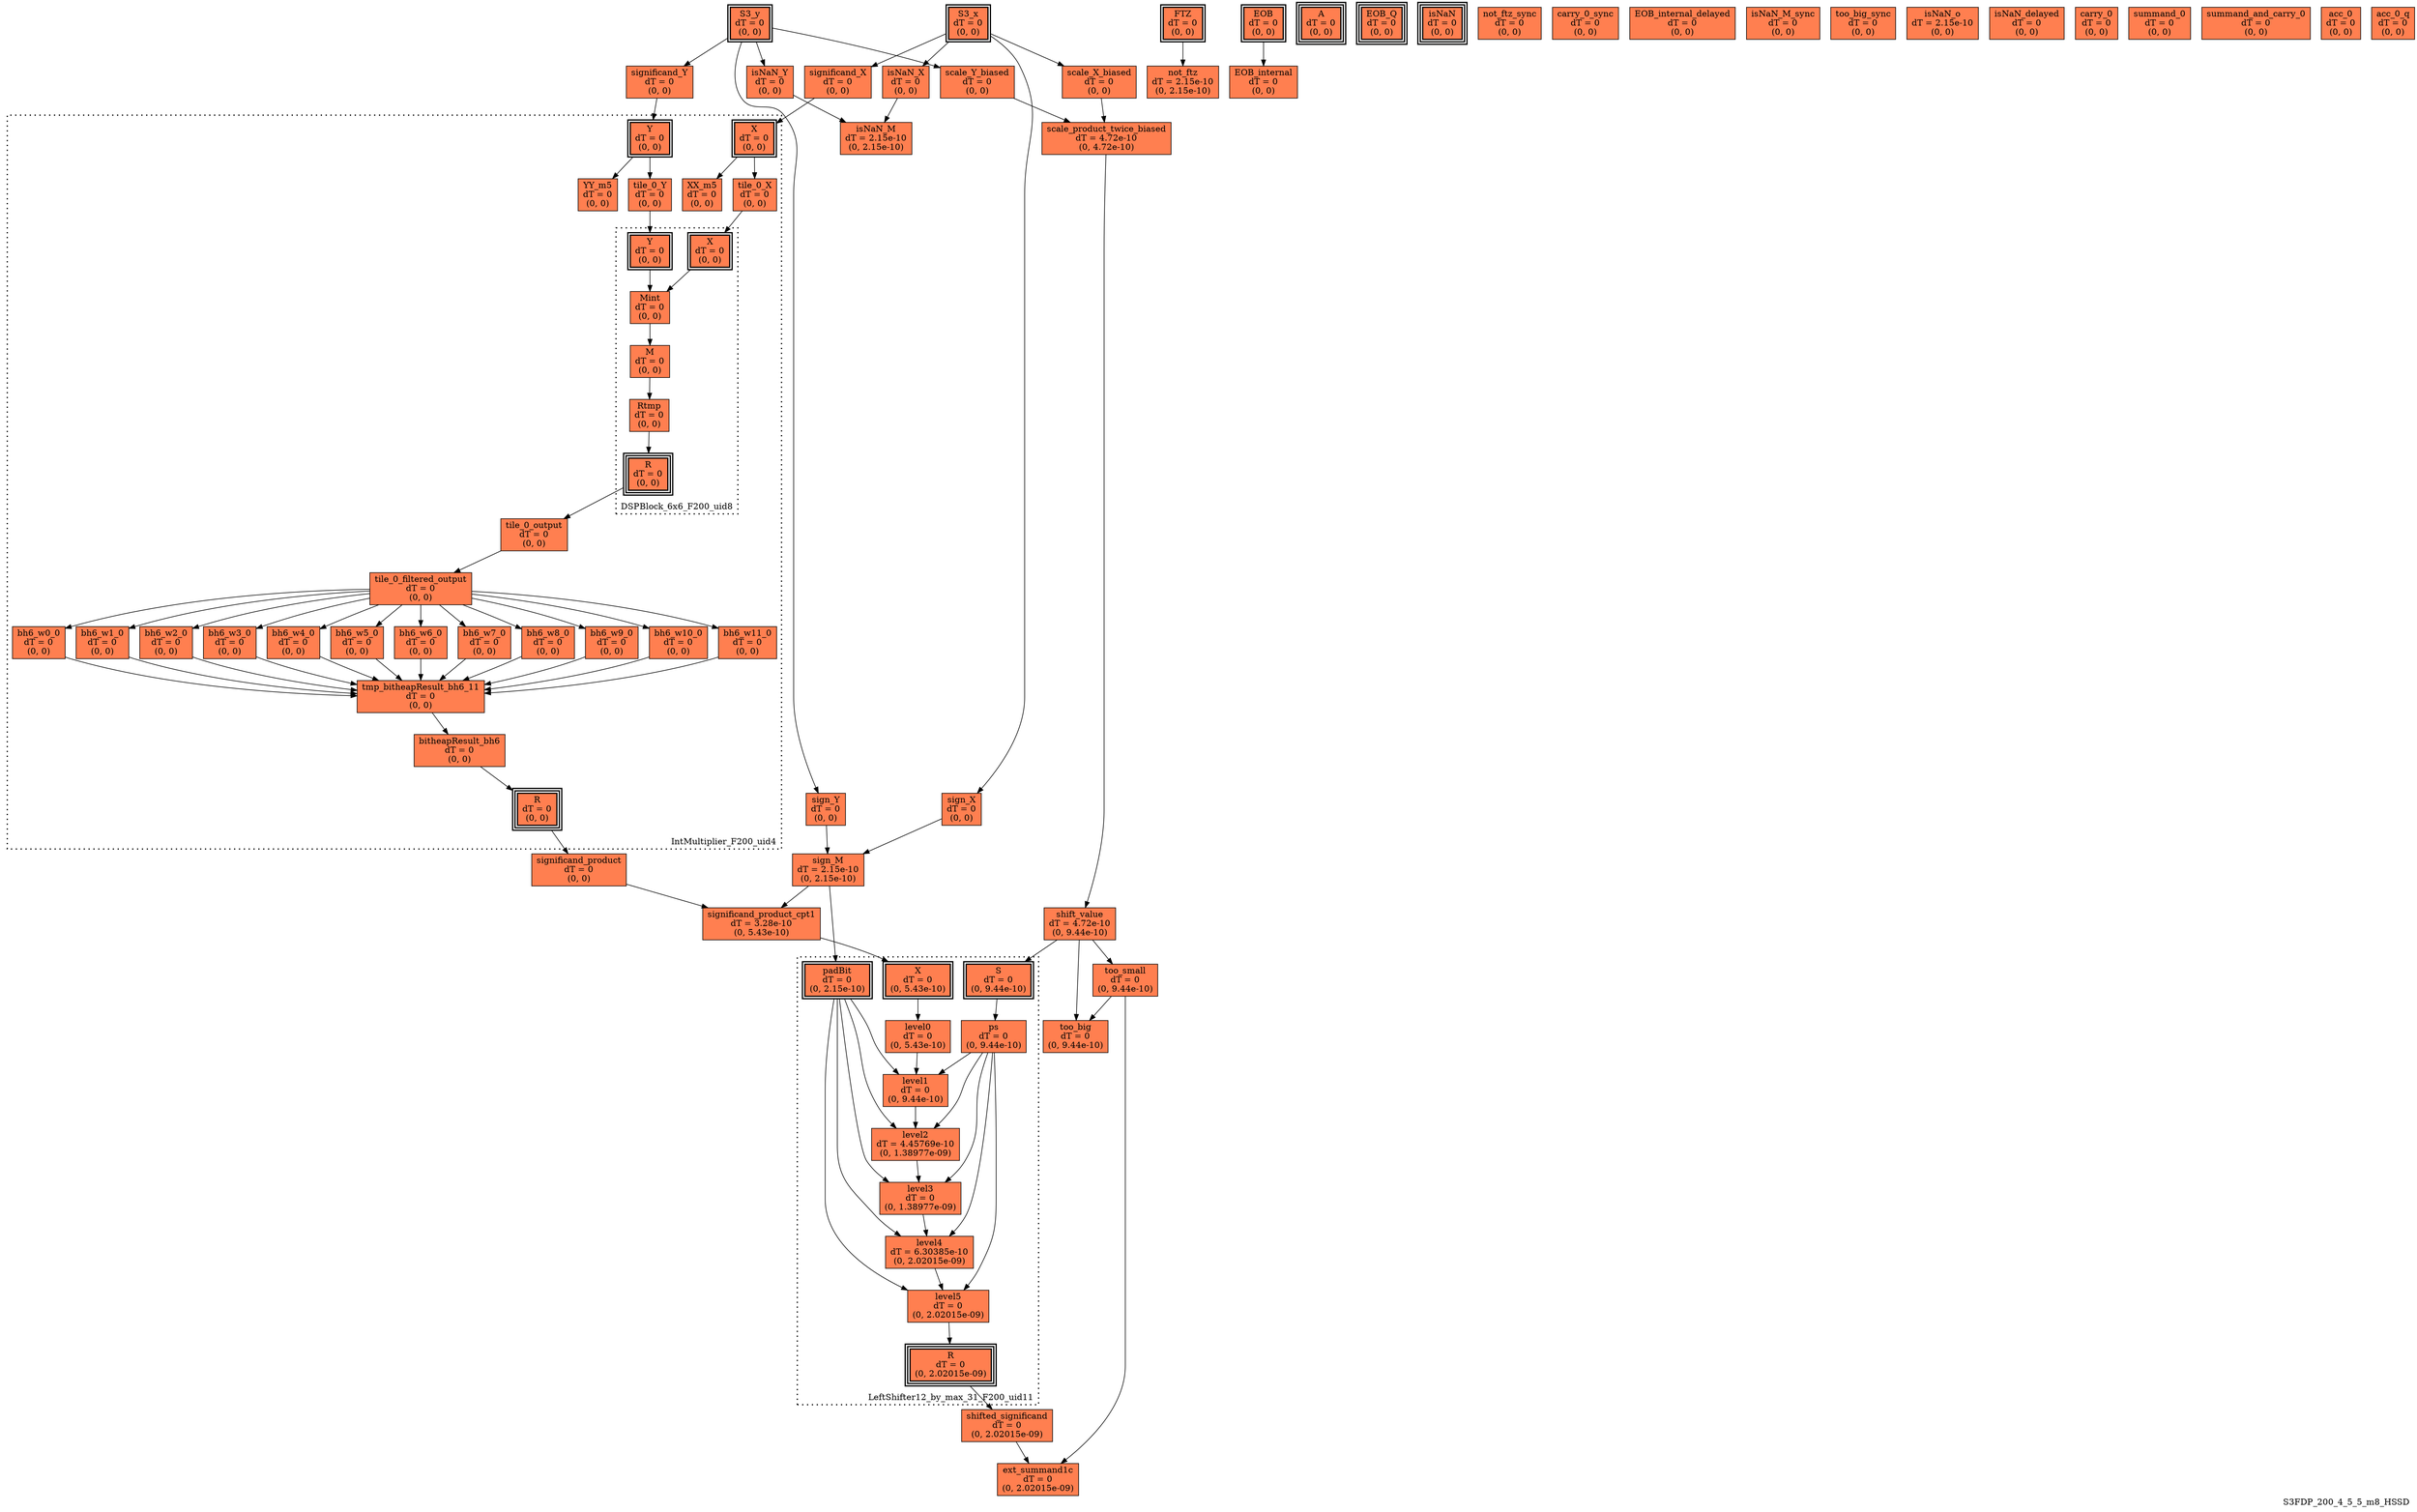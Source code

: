 digraph S3FDP_200_4_5_5_m8_HSSD
{
	//graph drawing options
	label=S3FDP_200_4_5_5_m8_HSSD;
	labelloc=bottom;
	labeljust=right;
	ratio=auto;
	nodesep=0.25;
	ranksep=0.5;

	//input/output signals of operator S3FDP_200_4_5_5_m8_HSSD
	S3_x__S3FDP_200_4_5_5_m8_HSSD [ label="S3_x\ndT = 0\n(0, 0)", shape=box, color=black, style="bold, filled", fillcolor=coral, peripheries=2 ];
	S3_y__S3FDP_200_4_5_5_m8_HSSD [ label="S3_y\ndT = 0\n(0, 0)", shape=box, color=black, style="bold, filled", fillcolor=coral, peripheries=2 ];
	FTZ__S3FDP_200_4_5_5_m8_HSSD [ label="FTZ\ndT = 0\n(0, 0)", shape=box, color=black, style="bold, filled", fillcolor=coral, peripheries=2 ];
	EOB__S3FDP_200_4_5_5_m8_HSSD [ label="EOB\ndT = 0\n(0, 0)", shape=box, color=black, style="bold, filled", fillcolor=coral, peripheries=2 ];
	A__S3FDP_200_4_5_5_m8_HSSD [ label="A\ndT = 0\n(0, 0)", shape=box, color=black, style="bold, filled", fillcolor=coral, peripheries=3 ];
	EOB_Q__S3FDP_200_4_5_5_m8_HSSD [ label="EOB_Q\ndT = 0\n(0, 0)", shape=box, color=black, style="bold, filled", fillcolor=coral, peripheries=3 ];
	isNaN__S3FDP_200_4_5_5_m8_HSSD [ label="isNaN\ndT = 0\n(0, 0)", shape=box, color=black, style="bold, filled", fillcolor=coral, peripheries=3 ];
	{rank=same S3_x__S3FDP_200_4_5_5_m8_HSSD, S3_y__S3FDP_200_4_5_5_m8_HSSD, FTZ__S3FDP_200_4_5_5_m8_HSSD, EOB__S3FDP_200_4_5_5_m8_HSSD};
	{rank=same A__S3FDP_200_4_5_5_m8_HSSD, EOB_Q__S3FDP_200_4_5_5_m8_HSSD, isNaN__S3FDP_200_4_5_5_m8_HSSD};
	//internal signals of operator S3FDP_200_4_5_5_m8_HSSD
	sign_X__S3FDP_200_4_5_5_m8_HSSD [ label="sign_X\ndT = 0\n(0, 0)", shape=box, color=black, style=filled, fillcolor=coral, peripheries=1 ];
	sign_Y__S3FDP_200_4_5_5_m8_HSSD [ label="sign_Y\ndT = 0\n(0, 0)", shape=box, color=black, style=filled, fillcolor=coral, peripheries=1 ];
	sign_M__S3FDP_200_4_5_5_m8_HSSD [ label="sign_M\ndT = 2.15e-10\n(0, 2.15e-10)", shape=box, color=black, style=filled, fillcolor=coral, peripheries=1 ];
	isNaN_X__S3FDP_200_4_5_5_m8_HSSD [ label="isNaN_X\ndT = 0\n(0, 0)", shape=box, color=black, style=filled, fillcolor=coral, peripheries=1 ];
	isNaN_Y__S3FDP_200_4_5_5_m8_HSSD [ label="isNaN_Y\ndT = 0\n(0, 0)", shape=box, color=black, style=filled, fillcolor=coral, peripheries=1 ];
	isNaN_M__S3FDP_200_4_5_5_m8_HSSD [ label="isNaN_M\ndT = 2.15e-10\n(0, 2.15e-10)", shape=box, color=black, style=filled, fillcolor=coral, peripheries=1 ];
	significand_X__S3FDP_200_4_5_5_m8_HSSD [ label="significand_X\ndT = 0\n(0, 0)", shape=box, color=black, style=filled, fillcolor=coral, peripheries=1 ];
	significand_Y__S3FDP_200_4_5_5_m8_HSSD [ label="significand_Y\ndT = 0\n(0, 0)", shape=box, color=black, style=filled, fillcolor=coral, peripheries=1 ];
	significand_product__S3FDP_200_4_5_5_m8_HSSD [ label="significand_product\ndT = 0\n(0, 0)", shape=box, color=black, style=filled, fillcolor=coral, peripheries=1 ];
	scale_X_biased__S3FDP_200_4_5_5_m8_HSSD [ label="scale_X_biased\ndT = 0\n(0, 0)", shape=box, color=black, style=filled, fillcolor=coral, peripheries=1 ];
	scale_Y_biased__S3FDP_200_4_5_5_m8_HSSD [ label="scale_Y_biased\ndT = 0\n(0, 0)", shape=box, color=black, style=filled, fillcolor=coral, peripheries=1 ];
	scale_product_twice_biased__S3FDP_200_4_5_5_m8_HSSD [ label="scale_product_twice_biased\ndT = 4.72e-10\n(0, 4.72e-10)", shape=box, color=black, style=filled, fillcolor=coral, peripheries=1 ];
	significand_product_cpt1__S3FDP_200_4_5_5_m8_HSSD [ label="significand_product_cpt1\ndT = 3.28e-10\n(0, 5.43e-10)", shape=box, color=black, style=filled, fillcolor=coral, peripheries=1 ];
	shift_value__S3FDP_200_4_5_5_m8_HSSD [ label="shift_value\ndT = 4.72e-10\n(0, 9.44e-10)", shape=box, color=black, style=filled, fillcolor=coral, peripheries=1 ];
	shifted_significand__S3FDP_200_4_5_5_m8_HSSD [ label="shifted_significand\ndT = 0\n(0, 2.02015e-09)", shape=box, color=black, style=filled, fillcolor=coral, peripheries=1 ];
	too_small__S3FDP_200_4_5_5_m8_HSSD [ label="too_small\ndT = 0\n(0, 9.44e-10)", shape=box, color=black, style=filled, fillcolor=coral, peripheries=1 ];
	too_big__S3FDP_200_4_5_5_m8_HSSD [ label="too_big\ndT = 0\n(0, 9.44e-10)", shape=box, color=black, style=filled, fillcolor=coral, peripheries=1 ];
	ext_summand1c__S3FDP_200_4_5_5_m8_HSSD [ label="ext_summand1c\ndT = 0\n(0, 2.02015e-09)", shape=box, color=black, style=filled, fillcolor=coral, peripheries=1 ];
	not_ftz__S3FDP_200_4_5_5_m8_HSSD [ label="not_ftz\ndT = 2.15e-10\n(0, 2.15e-10)", shape=box, color=black, style=filled, fillcolor=coral, peripheries=1 ];
	EOB_internal__S3FDP_200_4_5_5_m8_HSSD [ label="EOB_internal\ndT = 0\n(0, 0)", shape=box, color=black, style=filled, fillcolor=coral, peripheries=1 ];
	not_ftz_sync__S3FDP_200_4_5_5_m8_HSSD [ label="not_ftz_sync\ndT = 0\n(0, 0)", shape=box, color=black, style=filled, fillcolor=coral, peripheries=1 ];
	carry_0_sync__S3FDP_200_4_5_5_m8_HSSD [ label="carry_0_sync\ndT = 0\n(0, 0)", shape=box, color=black, style=filled, fillcolor=coral, peripheries=1 ];
	EOB_internal_delayed__S3FDP_200_4_5_5_m8_HSSD [ label="EOB_internal_delayed\ndT = 0\n(0, 0)", shape=box, color=black, style=filled, fillcolor=coral, peripheries=1 ];
	isNaN_M_sync__S3FDP_200_4_5_5_m8_HSSD [ label="isNaN_M_sync\ndT = 0\n(0, 0)", shape=box, color=black, style=filled, fillcolor=coral, peripheries=1 ];
	too_big_sync__S3FDP_200_4_5_5_m8_HSSD [ label="too_big_sync\ndT = 0\n(0, 0)", shape=box, color=black, style=filled, fillcolor=coral, peripheries=1 ];
	isNaN_o__S3FDP_200_4_5_5_m8_HSSD [ label="isNaN_o\ndT = 2.15e-10\n(0, 0)", shape=box, color=black, style=filled, fillcolor=coral, peripheries=1 ];
	isNaN_delayed__S3FDP_200_4_5_5_m8_HSSD [ label="isNaN_delayed\ndT = 0\n(0, 0)", shape=box, color=black, style=filled, fillcolor=coral, peripheries=1 ];
	carry_0__S3FDP_200_4_5_5_m8_HSSD [ label="carry_0\ndT = 0\n(0, 0)", shape=box, color=black, style=filled, fillcolor=coral, peripheries=1 ];
	summand_0__S3FDP_200_4_5_5_m8_HSSD [ label="summand_0\ndT = 0\n(0, 0)", shape=box, color=black, style=filled, fillcolor=coral, peripheries=1 ];
	summand_and_carry_0__S3FDP_200_4_5_5_m8_HSSD [ label="summand_and_carry_0\ndT = 0\n(0, 0)", shape=box, color=black, style=filled, fillcolor=coral, peripheries=1 ];
	acc_0__S3FDP_200_4_5_5_m8_HSSD [ label="acc_0\ndT = 0\n(0, 0)", shape=box, color=black, style=filled, fillcolor=coral, peripheries=1 ];
	acc_0_q__S3FDP_200_4_5_5_m8_HSSD [ label="acc_0_q\ndT = 0\n(0, 0)", shape=box, color=black, style=filled, fillcolor=coral, peripheries=1 ];

	//subcomponents of operator S3FDP_200_4_5_5_m8_HSSD

	subgraph cluster_IntMultiplier_F200_uid4
	{
		//graph drawing options
		label=IntMultiplier_F200_uid4;
		labelloc=bottom;
		labeljust=right;
		style="bold, dotted";
		ratio=auto;
		nodesep=0.25;
		ranksep=0.5;

		//input/output signals of operator IntMultiplier_F200_uid4
		X__IntMultiplier_F200_uid4 [ label="X\ndT = 0\n(0, 0)", shape=box, color=black, style="bold, filled", fillcolor=coral, peripheries=2 ];
		Y__IntMultiplier_F200_uid4 [ label="Y\ndT = 0\n(0, 0)", shape=box, color=black, style="bold, filled", fillcolor=coral, peripheries=2 ];
		R__IntMultiplier_F200_uid4 [ label="R\ndT = 0\n(0, 0)", shape=box, color=black, style="bold, filled", fillcolor=coral, peripheries=3 ];
		{rank=same X__IntMultiplier_F200_uid4, Y__IntMultiplier_F200_uid4};
		{rank=same R__IntMultiplier_F200_uid4};
		//internal signals of operator IntMultiplier_F200_uid4
		XX_m5__IntMultiplier_F200_uid4 [ label="XX_m5\ndT = 0\n(0, 0)", shape=box, color=black, style=filled, fillcolor=coral, peripheries=1 ];
		YY_m5__IntMultiplier_F200_uid4 [ label="YY_m5\ndT = 0\n(0, 0)", shape=box, color=black, style=filled, fillcolor=coral, peripheries=1 ];
		tile_0_X__IntMultiplier_F200_uid4 [ label="tile_0_X\ndT = 0\n(0, 0)", shape=box, color=black, style=filled, fillcolor=coral, peripheries=1 ];
		tile_0_Y__IntMultiplier_F200_uid4 [ label="tile_0_Y\ndT = 0\n(0, 0)", shape=box, color=black, style=filled, fillcolor=coral, peripheries=1 ];
		tile_0_output__IntMultiplier_F200_uid4 [ label="tile_0_output\ndT = 0\n(0, 0)", shape=box, color=black, style=filled, fillcolor=coral, peripheries=1 ];
		tile_0_filtered_output__IntMultiplier_F200_uid4 [ label="tile_0_filtered_output\ndT = 0\n(0, 0)", shape=box, color=black, style=filled, fillcolor=coral, peripheries=1 ];
		bh6_w0_0__IntMultiplier_F200_uid4 [ label="bh6_w0_0\ndT = 0\n(0, 0)", shape=box, color=black, style=filled, fillcolor=coral, peripheries=1 ];
		bh6_w1_0__IntMultiplier_F200_uid4 [ label="bh6_w1_0\ndT = 0\n(0, 0)", shape=box, color=black, style=filled, fillcolor=coral, peripheries=1 ];
		bh6_w2_0__IntMultiplier_F200_uid4 [ label="bh6_w2_0\ndT = 0\n(0, 0)", shape=box, color=black, style=filled, fillcolor=coral, peripheries=1 ];
		bh6_w3_0__IntMultiplier_F200_uid4 [ label="bh6_w3_0\ndT = 0\n(0, 0)", shape=box, color=black, style=filled, fillcolor=coral, peripheries=1 ];
		bh6_w4_0__IntMultiplier_F200_uid4 [ label="bh6_w4_0\ndT = 0\n(0, 0)", shape=box, color=black, style=filled, fillcolor=coral, peripheries=1 ];
		bh6_w5_0__IntMultiplier_F200_uid4 [ label="bh6_w5_0\ndT = 0\n(0, 0)", shape=box, color=black, style=filled, fillcolor=coral, peripheries=1 ];
		bh6_w6_0__IntMultiplier_F200_uid4 [ label="bh6_w6_0\ndT = 0\n(0, 0)", shape=box, color=black, style=filled, fillcolor=coral, peripheries=1 ];
		bh6_w7_0__IntMultiplier_F200_uid4 [ label="bh6_w7_0\ndT = 0\n(0, 0)", shape=box, color=black, style=filled, fillcolor=coral, peripheries=1 ];
		bh6_w8_0__IntMultiplier_F200_uid4 [ label="bh6_w8_0\ndT = 0\n(0, 0)", shape=box, color=black, style=filled, fillcolor=coral, peripheries=1 ];
		bh6_w9_0__IntMultiplier_F200_uid4 [ label="bh6_w9_0\ndT = 0\n(0, 0)", shape=box, color=black, style=filled, fillcolor=coral, peripheries=1 ];
		bh6_w10_0__IntMultiplier_F200_uid4 [ label="bh6_w10_0\ndT = 0\n(0, 0)", shape=box, color=black, style=filled, fillcolor=coral, peripheries=1 ];
		bh6_w11_0__IntMultiplier_F200_uid4 [ label="bh6_w11_0\ndT = 0\n(0, 0)", shape=box, color=black, style=filled, fillcolor=coral, peripheries=1 ];
		tmp_bitheapResult_bh6_11__IntMultiplier_F200_uid4 [ label="tmp_bitheapResult_bh6_11\ndT = 0\n(0, 0)", shape=box, color=black, style=filled, fillcolor=coral, peripheries=1 ];
		bitheapResult_bh6__IntMultiplier_F200_uid4 [ label="bitheapResult_bh6\ndT = 0\n(0, 0)", shape=box, color=black, style=filled, fillcolor=coral, peripheries=1 ];

		//subcomponents of operator IntMultiplier_F200_uid4

		subgraph cluster_DSPBlock_6x6_F200_uid8
		{
			//graph drawing options
			label=DSPBlock_6x6_F200_uid8;
			labelloc=bottom;
			labeljust=right;
			style="bold, dotted";
			ratio=auto;
			nodesep=0.25;
			ranksep=0.5;

			//input/output signals of operator DSPBlock_6x6_F200_uid8
			X__DSPBlock_6x6_F200_uid8 [ label="X\ndT = 0\n(0, 0)", shape=box, color=black, style="bold, filled", fillcolor=coral, peripheries=2 ];
			Y__DSPBlock_6x6_F200_uid8 [ label="Y\ndT = 0\n(0, 0)", shape=box, color=black, style="bold, filled", fillcolor=coral, peripheries=2 ];
			R__DSPBlock_6x6_F200_uid8 [ label="R\ndT = 0\n(0, 0)", shape=box, color=black, style="bold, filled", fillcolor=coral, peripheries=3 ];
			{rank=same X__DSPBlock_6x6_F200_uid8, Y__DSPBlock_6x6_F200_uid8};
			{rank=same R__DSPBlock_6x6_F200_uid8};
			//internal signals of operator DSPBlock_6x6_F200_uid8
			Mint__DSPBlock_6x6_F200_uid8 [ label="Mint\ndT = 0\n(0, 0)", shape=box, color=black, style=filled, fillcolor=coral, peripheries=1 ];
			M__DSPBlock_6x6_F200_uid8 [ label="M\ndT = 0\n(0, 0)", shape=box, color=black, style=filled, fillcolor=coral, peripheries=1 ];
			Rtmp__DSPBlock_6x6_F200_uid8 [ label="Rtmp\ndT = 0\n(0, 0)", shape=box, color=black, style=filled, fillcolor=coral, peripheries=1 ];

			//subcomponents of operator DSPBlock_6x6_F200_uid8

			//input and internal signal connections of operator DSPBlock_6x6_F200_uid8
			X__DSPBlock_6x6_F200_uid8 -> Mint__DSPBlock_6x6_F200_uid8 [ arrowhead=normal, arrowsize=1.0, arrowtail=normal, color=black, dir=forward  ];
			Y__DSPBlock_6x6_F200_uid8 -> Mint__DSPBlock_6x6_F200_uid8 [ arrowhead=normal, arrowsize=1.0, arrowtail=normal, color=black, dir=forward  ];
			Mint__DSPBlock_6x6_F200_uid8 -> M__DSPBlock_6x6_F200_uid8 [ arrowhead=normal, arrowsize=1.0, arrowtail=normal, color=black, dir=forward  ];
			M__DSPBlock_6x6_F200_uid8 -> Rtmp__DSPBlock_6x6_F200_uid8 [ arrowhead=normal, arrowsize=1.0, arrowtail=normal, color=black, dir=forward  ];
			Rtmp__DSPBlock_6x6_F200_uid8 -> R__DSPBlock_6x6_F200_uid8 [ arrowhead=normal, arrowsize=1.0, arrowtail=normal, color=black, dir=forward  ];
		}

			//output signal connections of operator DSPBlock_6x6_F200_uid8
			R__DSPBlock_6x6_F200_uid8 -> tile_0_output__IntMultiplier_F200_uid4 [ arrowhead=normal, arrowsize=1.0, arrowtail=normal, color=black, dir=forward  ];

		//input and internal signal connections of operator IntMultiplier_F200_uid4
		X__IntMultiplier_F200_uid4 -> XX_m5__IntMultiplier_F200_uid4 [ arrowhead=normal, arrowsize=1.0, arrowtail=normal, color=black, dir=forward  ];
		X__IntMultiplier_F200_uid4 -> tile_0_X__IntMultiplier_F200_uid4 [ arrowhead=normal, arrowsize=1.0, arrowtail=normal, color=black, dir=forward  ];
		Y__IntMultiplier_F200_uid4 -> YY_m5__IntMultiplier_F200_uid4 [ arrowhead=normal, arrowsize=1.0, arrowtail=normal, color=black, dir=forward  ];
		Y__IntMultiplier_F200_uid4 -> tile_0_Y__IntMultiplier_F200_uid4 [ arrowhead=normal, arrowsize=1.0, arrowtail=normal, color=black, dir=forward  ];
		tile_0_X__IntMultiplier_F200_uid4 -> X__DSPBlock_6x6_F200_uid8 [ arrowhead=normal, arrowsize=1.0, arrowtail=normal, color=black, dir=forward  ];
		tile_0_Y__IntMultiplier_F200_uid4 -> Y__DSPBlock_6x6_F200_uid8 [ arrowhead=normal, arrowsize=1.0, arrowtail=normal, color=black, dir=forward  ];
		tile_0_output__IntMultiplier_F200_uid4 -> tile_0_filtered_output__IntMultiplier_F200_uid4 [ arrowhead=normal, arrowsize=1.0, arrowtail=normal, color=black, dir=forward  ];
		tile_0_filtered_output__IntMultiplier_F200_uid4 -> bh6_w0_0__IntMultiplier_F200_uid4 [ arrowhead=normal, arrowsize=1.0, arrowtail=normal, color=black, dir=forward  ];
		tile_0_filtered_output__IntMultiplier_F200_uid4 -> bh6_w1_0__IntMultiplier_F200_uid4 [ arrowhead=normal, arrowsize=1.0, arrowtail=normal, color=black, dir=forward  ];
		tile_0_filtered_output__IntMultiplier_F200_uid4 -> bh6_w2_0__IntMultiplier_F200_uid4 [ arrowhead=normal, arrowsize=1.0, arrowtail=normal, color=black, dir=forward  ];
		tile_0_filtered_output__IntMultiplier_F200_uid4 -> bh6_w3_0__IntMultiplier_F200_uid4 [ arrowhead=normal, arrowsize=1.0, arrowtail=normal, color=black, dir=forward  ];
		tile_0_filtered_output__IntMultiplier_F200_uid4 -> bh6_w4_0__IntMultiplier_F200_uid4 [ arrowhead=normal, arrowsize=1.0, arrowtail=normal, color=black, dir=forward  ];
		tile_0_filtered_output__IntMultiplier_F200_uid4 -> bh6_w5_0__IntMultiplier_F200_uid4 [ arrowhead=normal, arrowsize=1.0, arrowtail=normal, color=black, dir=forward  ];
		tile_0_filtered_output__IntMultiplier_F200_uid4 -> bh6_w6_0__IntMultiplier_F200_uid4 [ arrowhead=normal, arrowsize=1.0, arrowtail=normal, color=black, dir=forward  ];
		tile_0_filtered_output__IntMultiplier_F200_uid4 -> bh6_w7_0__IntMultiplier_F200_uid4 [ arrowhead=normal, arrowsize=1.0, arrowtail=normal, color=black, dir=forward  ];
		tile_0_filtered_output__IntMultiplier_F200_uid4 -> bh6_w8_0__IntMultiplier_F200_uid4 [ arrowhead=normal, arrowsize=1.0, arrowtail=normal, color=black, dir=forward  ];
		tile_0_filtered_output__IntMultiplier_F200_uid4 -> bh6_w9_0__IntMultiplier_F200_uid4 [ arrowhead=normal, arrowsize=1.0, arrowtail=normal, color=black, dir=forward  ];
		tile_0_filtered_output__IntMultiplier_F200_uid4 -> bh6_w10_0__IntMultiplier_F200_uid4 [ arrowhead=normal, arrowsize=1.0, arrowtail=normal, color=black, dir=forward  ];
		tile_0_filtered_output__IntMultiplier_F200_uid4 -> bh6_w11_0__IntMultiplier_F200_uid4 [ arrowhead=normal, arrowsize=1.0, arrowtail=normal, color=black, dir=forward  ];
		bh6_w0_0__IntMultiplier_F200_uid4 -> tmp_bitheapResult_bh6_11__IntMultiplier_F200_uid4 [ arrowhead=normal, arrowsize=1.0, arrowtail=normal, color=black, dir=forward  ];
		bh6_w1_0__IntMultiplier_F200_uid4 -> tmp_bitheapResult_bh6_11__IntMultiplier_F200_uid4 [ arrowhead=normal, arrowsize=1.0, arrowtail=normal, color=black, dir=forward  ];
		bh6_w2_0__IntMultiplier_F200_uid4 -> tmp_bitheapResult_bh6_11__IntMultiplier_F200_uid4 [ arrowhead=normal, arrowsize=1.0, arrowtail=normal, color=black, dir=forward  ];
		bh6_w3_0__IntMultiplier_F200_uid4 -> tmp_bitheapResult_bh6_11__IntMultiplier_F200_uid4 [ arrowhead=normal, arrowsize=1.0, arrowtail=normal, color=black, dir=forward  ];
		bh6_w4_0__IntMultiplier_F200_uid4 -> tmp_bitheapResult_bh6_11__IntMultiplier_F200_uid4 [ arrowhead=normal, arrowsize=1.0, arrowtail=normal, color=black, dir=forward  ];
		bh6_w5_0__IntMultiplier_F200_uid4 -> tmp_bitheapResult_bh6_11__IntMultiplier_F200_uid4 [ arrowhead=normal, arrowsize=1.0, arrowtail=normal, color=black, dir=forward  ];
		bh6_w6_0__IntMultiplier_F200_uid4 -> tmp_bitheapResult_bh6_11__IntMultiplier_F200_uid4 [ arrowhead=normal, arrowsize=1.0, arrowtail=normal, color=black, dir=forward  ];
		bh6_w7_0__IntMultiplier_F200_uid4 -> tmp_bitheapResult_bh6_11__IntMultiplier_F200_uid4 [ arrowhead=normal, arrowsize=1.0, arrowtail=normal, color=black, dir=forward  ];
		bh6_w8_0__IntMultiplier_F200_uid4 -> tmp_bitheapResult_bh6_11__IntMultiplier_F200_uid4 [ arrowhead=normal, arrowsize=1.0, arrowtail=normal, color=black, dir=forward  ];
		bh6_w9_0__IntMultiplier_F200_uid4 -> tmp_bitheapResult_bh6_11__IntMultiplier_F200_uid4 [ arrowhead=normal, arrowsize=1.0, arrowtail=normal, color=black, dir=forward  ];
		bh6_w10_0__IntMultiplier_F200_uid4 -> tmp_bitheapResult_bh6_11__IntMultiplier_F200_uid4 [ arrowhead=normal, arrowsize=1.0, arrowtail=normal, color=black, dir=forward  ];
		bh6_w11_0__IntMultiplier_F200_uid4 -> tmp_bitheapResult_bh6_11__IntMultiplier_F200_uid4 [ arrowhead=normal, arrowsize=1.0, arrowtail=normal, color=black, dir=forward  ];
		tmp_bitheapResult_bh6_11__IntMultiplier_F200_uid4 -> bitheapResult_bh6__IntMultiplier_F200_uid4 [ arrowhead=normal, arrowsize=1.0, arrowtail=normal, color=black, dir=forward  ];
		bitheapResult_bh6__IntMultiplier_F200_uid4 -> R__IntMultiplier_F200_uid4 [ arrowhead=normal, arrowsize=1.0, arrowtail=normal, color=black, dir=forward  ];
	}

		//output signal connections of operator IntMultiplier_F200_uid4
		R__IntMultiplier_F200_uid4 -> significand_product__S3FDP_200_4_5_5_m8_HSSD [ arrowhead=normal, arrowsize=1.0, arrowtail=normal, color=black, dir=forward  ];

	subgraph cluster_LeftShifter12_by_max_31_F200_uid11
	{
		//graph drawing options
		label=LeftShifter12_by_max_31_F200_uid11;
		labelloc=bottom;
		labeljust=right;
		style="bold, dotted";
		ratio=auto;
		nodesep=0.25;
		ranksep=0.5;

		//input/output signals of operator LeftShifter12_by_max_31_F200_uid11
		X__LeftShifter12_by_max_31_F200_uid11 [ label="X\ndT = 0\n(0, 5.43e-10)", shape=box, color=black, style="bold, filled", fillcolor=coral, peripheries=2 ];
		S__LeftShifter12_by_max_31_F200_uid11 [ label="S\ndT = 0\n(0, 9.44e-10)", shape=box, color=black, style="bold, filled", fillcolor=coral, peripheries=2 ];
		padBit__LeftShifter12_by_max_31_F200_uid11 [ label="padBit\ndT = 0\n(0, 2.15e-10)", shape=box, color=black, style="bold, filled", fillcolor=coral, peripheries=2 ];
		R__LeftShifter12_by_max_31_F200_uid11 [ label="R\ndT = 0\n(0, 2.02015e-09)", shape=box, color=black, style="bold, filled", fillcolor=coral, peripheries=3 ];
		{rank=same X__LeftShifter12_by_max_31_F200_uid11, S__LeftShifter12_by_max_31_F200_uid11, padBit__LeftShifter12_by_max_31_F200_uid11};
		{rank=same R__LeftShifter12_by_max_31_F200_uid11};
		//internal signals of operator LeftShifter12_by_max_31_F200_uid11
		ps__LeftShifter12_by_max_31_F200_uid11 [ label="ps\ndT = 0\n(0, 9.44e-10)", shape=box, color=black, style=filled, fillcolor=coral, peripheries=1 ];
		level0__LeftShifter12_by_max_31_F200_uid11 [ label="level0\ndT = 0\n(0, 5.43e-10)", shape=box, color=black, style=filled, fillcolor=coral, peripheries=1 ];
		level1__LeftShifter12_by_max_31_F200_uid11 [ label="level1\ndT = 0\n(0, 9.44e-10)", shape=box, color=black, style=filled, fillcolor=coral, peripheries=1 ];
		level2__LeftShifter12_by_max_31_F200_uid11 [ label="level2\ndT = 4.45769e-10\n(0, 1.38977e-09)", shape=box, color=black, style=filled, fillcolor=coral, peripheries=1 ];
		level3__LeftShifter12_by_max_31_F200_uid11 [ label="level3\ndT = 0\n(0, 1.38977e-09)", shape=box, color=black, style=filled, fillcolor=coral, peripheries=1 ];
		level4__LeftShifter12_by_max_31_F200_uid11 [ label="level4\ndT = 6.30385e-10\n(0, 2.02015e-09)", shape=box, color=black, style=filled, fillcolor=coral, peripheries=1 ];
		level5__LeftShifter12_by_max_31_F200_uid11 [ label="level5\ndT = 0\n(0, 2.02015e-09)", shape=box, color=black, style=filled, fillcolor=coral, peripheries=1 ];

		//subcomponents of operator LeftShifter12_by_max_31_F200_uid11

		//input and internal signal connections of operator LeftShifter12_by_max_31_F200_uid11
		X__LeftShifter12_by_max_31_F200_uid11 -> level0__LeftShifter12_by_max_31_F200_uid11 [ arrowhead=normal, arrowsize=1.0, arrowtail=normal, color=black, dir=forward  ];
		S__LeftShifter12_by_max_31_F200_uid11 -> ps__LeftShifter12_by_max_31_F200_uid11 [ arrowhead=normal, arrowsize=1.0, arrowtail=normal, color=black, dir=forward  ];
		padBit__LeftShifter12_by_max_31_F200_uid11 -> level1__LeftShifter12_by_max_31_F200_uid11 [ arrowhead=normal, arrowsize=1.0, arrowtail=normal, color=black, dir=forward  ];
		padBit__LeftShifter12_by_max_31_F200_uid11 -> level2__LeftShifter12_by_max_31_F200_uid11 [ arrowhead=normal, arrowsize=1.0, arrowtail=normal, color=black, dir=forward  ];
		padBit__LeftShifter12_by_max_31_F200_uid11 -> level3__LeftShifter12_by_max_31_F200_uid11 [ arrowhead=normal, arrowsize=1.0, arrowtail=normal, color=black, dir=forward  ];
		padBit__LeftShifter12_by_max_31_F200_uid11 -> level4__LeftShifter12_by_max_31_F200_uid11 [ arrowhead=normal, arrowsize=1.0, arrowtail=normal, color=black, dir=forward  ];
		padBit__LeftShifter12_by_max_31_F200_uid11 -> level5__LeftShifter12_by_max_31_F200_uid11 [ arrowhead=normal, arrowsize=1.0, arrowtail=normal, color=black, dir=forward  ];
		ps__LeftShifter12_by_max_31_F200_uid11 -> level1__LeftShifter12_by_max_31_F200_uid11 [ arrowhead=normal, arrowsize=1.0, arrowtail=normal, color=black, dir=forward  ];
		ps__LeftShifter12_by_max_31_F200_uid11 -> level2__LeftShifter12_by_max_31_F200_uid11 [ arrowhead=normal, arrowsize=1.0, arrowtail=normal, color=black, dir=forward  ];
		ps__LeftShifter12_by_max_31_F200_uid11 -> level3__LeftShifter12_by_max_31_F200_uid11 [ arrowhead=normal, arrowsize=1.0, arrowtail=normal, color=black, dir=forward  ];
		ps__LeftShifter12_by_max_31_F200_uid11 -> level4__LeftShifter12_by_max_31_F200_uid11 [ arrowhead=normal, arrowsize=1.0, arrowtail=normal, color=black, dir=forward  ];
		ps__LeftShifter12_by_max_31_F200_uid11 -> level5__LeftShifter12_by_max_31_F200_uid11 [ arrowhead=normal, arrowsize=1.0, arrowtail=normal, color=black, dir=forward  ];
		level0__LeftShifter12_by_max_31_F200_uid11 -> level1__LeftShifter12_by_max_31_F200_uid11 [ arrowhead=normal, arrowsize=1.0, arrowtail=normal, color=black, dir=forward  ];
		level1__LeftShifter12_by_max_31_F200_uid11 -> level2__LeftShifter12_by_max_31_F200_uid11 [ arrowhead=normal, arrowsize=1.0, arrowtail=normal, color=black, dir=forward  ];
		level2__LeftShifter12_by_max_31_F200_uid11 -> level3__LeftShifter12_by_max_31_F200_uid11 [ arrowhead=normal, arrowsize=1.0, arrowtail=normal, color=black, dir=forward  ];
		level3__LeftShifter12_by_max_31_F200_uid11 -> level4__LeftShifter12_by_max_31_F200_uid11 [ arrowhead=normal, arrowsize=1.0, arrowtail=normal, color=black, dir=forward  ];
		level4__LeftShifter12_by_max_31_F200_uid11 -> level5__LeftShifter12_by_max_31_F200_uid11 [ arrowhead=normal, arrowsize=1.0, arrowtail=normal, color=black, dir=forward  ];
		level5__LeftShifter12_by_max_31_F200_uid11 -> R__LeftShifter12_by_max_31_F200_uid11 [ arrowhead=normal, arrowsize=1.0, arrowtail=normal, color=black, dir=forward  ];
	}

		//output signal connections of operator LeftShifter12_by_max_31_F200_uid11
		R__LeftShifter12_by_max_31_F200_uid11 -> shifted_significand__S3FDP_200_4_5_5_m8_HSSD [ arrowhead=normal, arrowsize=1.0, arrowtail=normal, color=black, dir=forward  ];

	//input and internal signal connections of operator S3FDP_200_4_5_5_m8_HSSD
	S3_x__S3FDP_200_4_5_5_m8_HSSD -> sign_X__S3FDP_200_4_5_5_m8_HSSD [ arrowhead=normal, arrowsize=1.0, arrowtail=normal, color=black, dir=forward  ];
	S3_x__S3FDP_200_4_5_5_m8_HSSD -> isNaN_X__S3FDP_200_4_5_5_m8_HSSD [ arrowhead=normal, arrowsize=1.0, arrowtail=normal, color=black, dir=forward  ];
	S3_x__S3FDP_200_4_5_5_m8_HSSD -> significand_X__S3FDP_200_4_5_5_m8_HSSD [ arrowhead=normal, arrowsize=1.0, arrowtail=normal, color=black, dir=forward  ];
	S3_x__S3FDP_200_4_5_5_m8_HSSD -> scale_X_biased__S3FDP_200_4_5_5_m8_HSSD [ arrowhead=normal, arrowsize=1.0, arrowtail=normal, color=black, dir=forward  ];
	S3_y__S3FDP_200_4_5_5_m8_HSSD -> sign_Y__S3FDP_200_4_5_5_m8_HSSD [ arrowhead=normal, arrowsize=1.0, arrowtail=normal, color=black, dir=forward  ];
	S3_y__S3FDP_200_4_5_5_m8_HSSD -> isNaN_Y__S3FDP_200_4_5_5_m8_HSSD [ arrowhead=normal, arrowsize=1.0, arrowtail=normal, color=black, dir=forward  ];
	S3_y__S3FDP_200_4_5_5_m8_HSSD -> significand_Y__S3FDP_200_4_5_5_m8_HSSD [ arrowhead=normal, arrowsize=1.0, arrowtail=normal, color=black, dir=forward  ];
	S3_y__S3FDP_200_4_5_5_m8_HSSD -> scale_Y_biased__S3FDP_200_4_5_5_m8_HSSD [ arrowhead=normal, arrowsize=1.0, arrowtail=normal, color=black, dir=forward  ];
	FTZ__S3FDP_200_4_5_5_m8_HSSD -> not_ftz__S3FDP_200_4_5_5_m8_HSSD [ arrowhead=normal, arrowsize=1.0, arrowtail=normal, color=black, dir=forward  ];
	EOB__S3FDP_200_4_5_5_m8_HSSD -> EOB_internal__S3FDP_200_4_5_5_m8_HSSD [ arrowhead=normal, arrowsize=1.0, arrowtail=normal, color=black, dir=forward  ];
	sign_X__S3FDP_200_4_5_5_m8_HSSD -> sign_M__S3FDP_200_4_5_5_m8_HSSD [ arrowhead=normal, arrowsize=1.0, arrowtail=normal, color=black, dir=forward  ];
	sign_Y__S3FDP_200_4_5_5_m8_HSSD -> sign_M__S3FDP_200_4_5_5_m8_HSSD [ arrowhead=normal, arrowsize=1.0, arrowtail=normal, color=black, dir=forward  ];
	sign_M__S3FDP_200_4_5_5_m8_HSSD -> significand_product_cpt1__S3FDP_200_4_5_5_m8_HSSD [ arrowhead=normal, arrowsize=1.0, arrowtail=normal, color=black, dir=forward  ];
	sign_M__S3FDP_200_4_5_5_m8_HSSD -> padBit__LeftShifter12_by_max_31_F200_uid11 [ arrowhead=normal, arrowsize=1.0, arrowtail=normal, color=black, dir=forward  ];
	isNaN_X__S3FDP_200_4_5_5_m8_HSSD -> isNaN_M__S3FDP_200_4_5_5_m8_HSSD [ arrowhead=normal, arrowsize=1.0, arrowtail=normal, color=black, dir=forward  ];
	isNaN_Y__S3FDP_200_4_5_5_m8_HSSD -> isNaN_M__S3FDP_200_4_5_5_m8_HSSD [ arrowhead=normal, arrowsize=1.0, arrowtail=normal, color=black, dir=forward  ];
	significand_X__S3FDP_200_4_5_5_m8_HSSD -> X__IntMultiplier_F200_uid4 [ arrowhead=normal, arrowsize=1.0, arrowtail=normal, color=black, dir=forward  ];
	significand_Y__S3FDP_200_4_5_5_m8_HSSD -> Y__IntMultiplier_F200_uid4 [ arrowhead=normal, arrowsize=1.0, arrowtail=normal, color=black, dir=forward  ];
	significand_product__S3FDP_200_4_5_5_m8_HSSD -> significand_product_cpt1__S3FDP_200_4_5_5_m8_HSSD [ arrowhead=normal, arrowsize=1.0, arrowtail=normal, color=black, dir=forward  ];
	scale_X_biased__S3FDP_200_4_5_5_m8_HSSD -> scale_product_twice_biased__S3FDP_200_4_5_5_m8_HSSD [ arrowhead=normal, arrowsize=1.0, arrowtail=normal, color=black, dir=forward  ];
	scale_Y_biased__S3FDP_200_4_5_5_m8_HSSD -> scale_product_twice_biased__S3FDP_200_4_5_5_m8_HSSD [ arrowhead=normal, arrowsize=1.0, arrowtail=normal, color=black, dir=forward  ];
	scale_product_twice_biased__S3FDP_200_4_5_5_m8_HSSD -> shift_value__S3FDP_200_4_5_5_m8_HSSD [ arrowhead=normal, arrowsize=1.0, arrowtail=normal, color=black, dir=forward  ];
	significand_product_cpt1__S3FDP_200_4_5_5_m8_HSSD -> X__LeftShifter12_by_max_31_F200_uid11 [ arrowhead=normal, arrowsize=1.0, arrowtail=normal, color=black, dir=forward  ];
	shift_value__S3FDP_200_4_5_5_m8_HSSD -> S__LeftShifter12_by_max_31_F200_uid11 [ arrowhead=normal, arrowsize=1.0, arrowtail=normal, color=black, dir=forward  ];
	shift_value__S3FDP_200_4_5_5_m8_HSSD -> too_small__S3FDP_200_4_5_5_m8_HSSD [ arrowhead=normal, arrowsize=1.0, arrowtail=normal, color=black, dir=forward  ];
	shift_value__S3FDP_200_4_5_5_m8_HSSD -> too_big__S3FDP_200_4_5_5_m8_HSSD [ arrowhead=normal, arrowsize=1.0, arrowtail=normal, color=black, dir=forward  ];
	shifted_significand__S3FDP_200_4_5_5_m8_HSSD -> ext_summand1c__S3FDP_200_4_5_5_m8_HSSD [ arrowhead=normal, arrowsize=1.0, arrowtail=normal, color=black, dir=forward  ];
	too_small__S3FDP_200_4_5_5_m8_HSSD -> too_big__S3FDP_200_4_5_5_m8_HSSD [ arrowhead=normal, arrowsize=1.0, arrowtail=normal, color=black, dir=forward  ];
	too_small__S3FDP_200_4_5_5_m8_HSSD -> ext_summand1c__S3FDP_200_4_5_5_m8_HSSD [ arrowhead=normal, arrowsize=1.0, arrowtail=normal, color=black, dir=forward  ];
}

